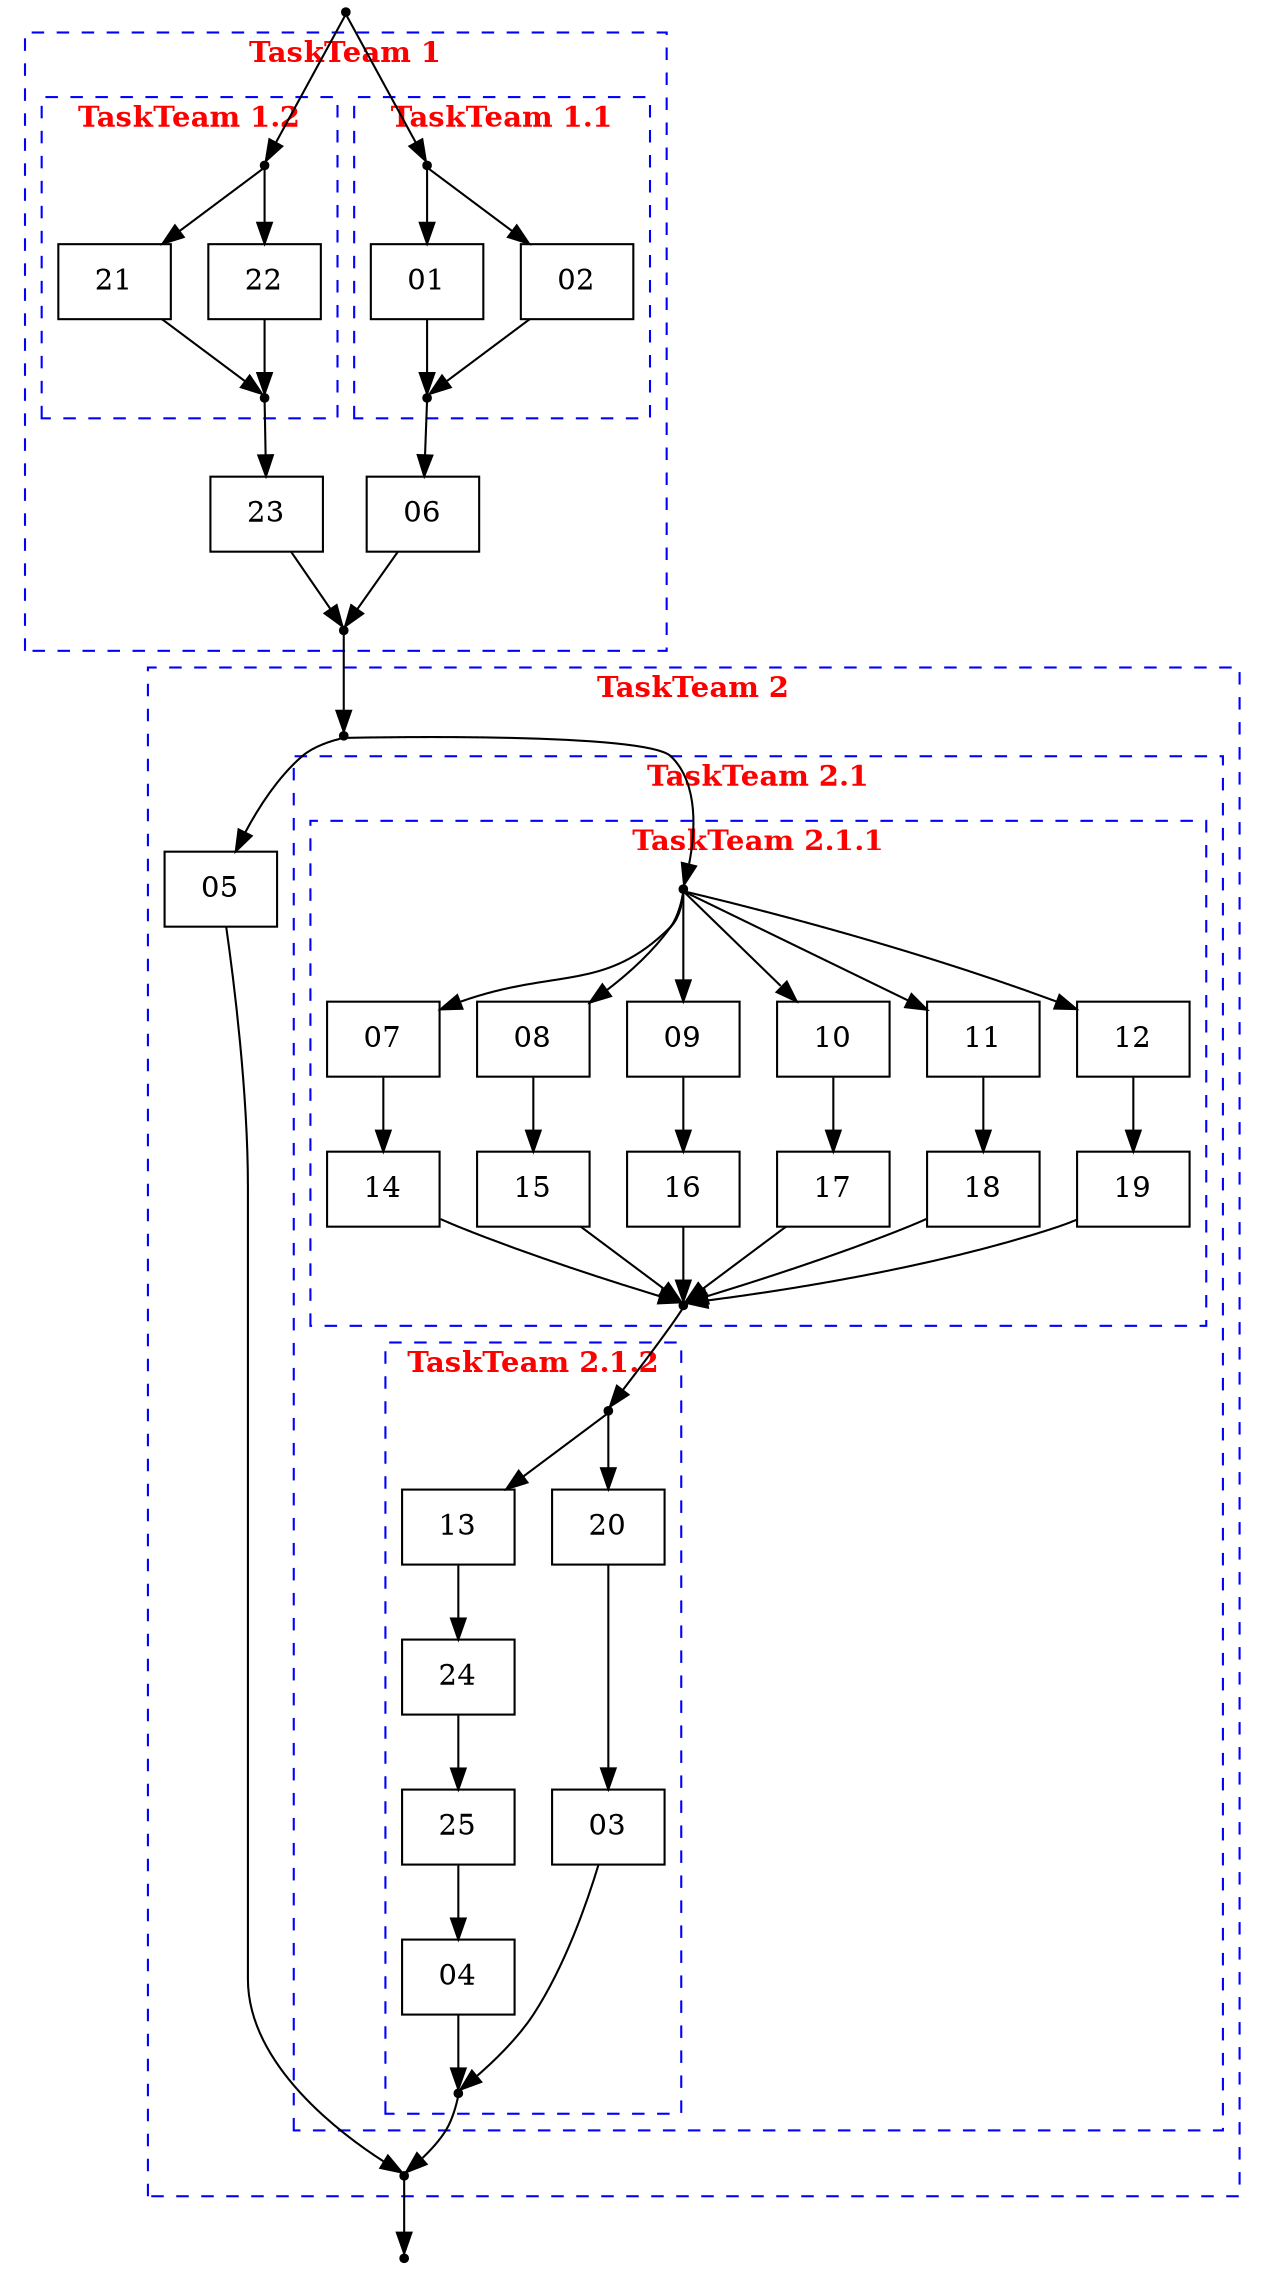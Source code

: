 digraph{
  start, end, sp1, sp2 [shape = point]
  subgraph cluster0{
   label = <<font color='red'><b>TaskTeam 1</b></font>>
   style = dashed
   color = blue   
   subgraph cluster1{
    label = <<font color='red'><b>TaskTeam 1.1</b></font>>
    01, 02 [shape = box]
    sp1, x [shape = point]
   }
    subgraph cluster2{
    label = <<font color='red'><b>TaskTeam 1.2</b></font>>
    21, 22 [shape = box]
    sp2, jst [shape = point]
   }
   06, 23 [shape = box]
   f [shape = point]
  }
  subgraph cluster3{
   label = <<font color='red'><b>TaskTeam 2</b></font>>
   style = dashed
   color = blue
   05 [shape = box]
   sp6, sp9 [shape = point]
   subgraph cluster4{
    label = <<font color='red'><b>TaskTeam 2.1</b></font>>
    subgraph cluster4{
     label = <<font color='red'><b>TaskTeam 2.1.1</b></font>>
     07, 08, 09, 10, 11, 12, 14, 15, 16, 17, 18, 19 [shape = box]
     sp7, sp8 [shape = point]
    }
    subgraph cluster5{
     label = <<font color='red'><b>TaskTeam 2.1.2</b></font>>
     03, 04, 13, 20, 24, 25 [shape = box]
     sp4, sp5 [shape = point]
    }
   }
  }
  start -> sp1 -> 01, 02
  start -> sp2 -> 21, 22
  05 -> sp9 -> end
  03, 04 -> sp4 -> sp9
  01,02 -> x -> 06
  21, 22 -> jst -> 23
  06,23 -> f -> sp6 -> sp8 -> 07, 08, 09 ,10, 11, 12
  sp6 -> 05
  07 -> 14
  08 -> 15
  09 -> 16
  10 -> 17
  11 -> 18
  12 -> 19
  13 -> 24 -> 25 -> 04
  14,15, 16, 17, 18, 19 -> sp7 -> sp5 -> 20, 13
  20 -> 03
}